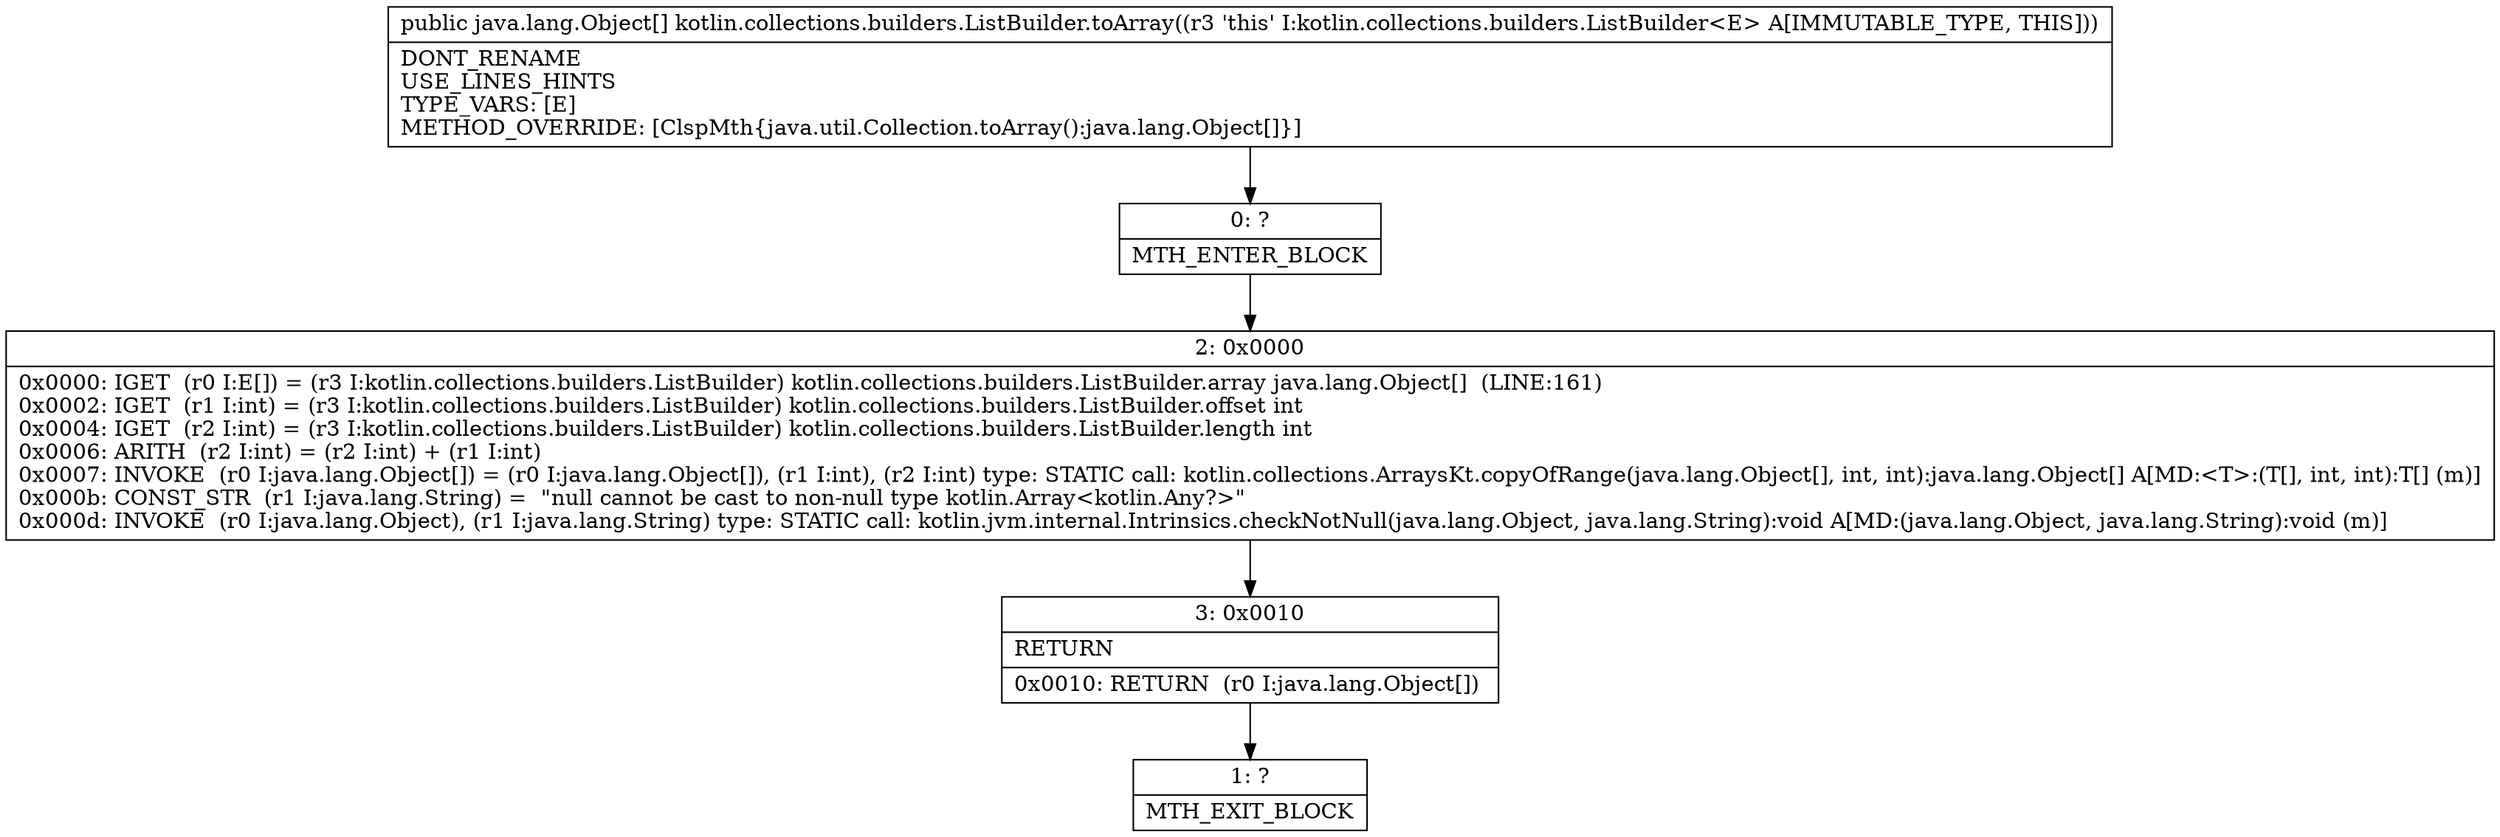 digraph "CFG forkotlin.collections.builders.ListBuilder.toArray()[Ljava\/lang\/Object;" {
Node_0 [shape=record,label="{0\:\ ?|MTH_ENTER_BLOCK\l}"];
Node_2 [shape=record,label="{2\:\ 0x0000|0x0000: IGET  (r0 I:E[]) = (r3 I:kotlin.collections.builders.ListBuilder) kotlin.collections.builders.ListBuilder.array java.lang.Object[]  (LINE:161)\l0x0002: IGET  (r1 I:int) = (r3 I:kotlin.collections.builders.ListBuilder) kotlin.collections.builders.ListBuilder.offset int \l0x0004: IGET  (r2 I:int) = (r3 I:kotlin.collections.builders.ListBuilder) kotlin.collections.builders.ListBuilder.length int \l0x0006: ARITH  (r2 I:int) = (r2 I:int) + (r1 I:int) \l0x0007: INVOKE  (r0 I:java.lang.Object[]) = (r0 I:java.lang.Object[]), (r1 I:int), (r2 I:int) type: STATIC call: kotlin.collections.ArraysKt.copyOfRange(java.lang.Object[], int, int):java.lang.Object[] A[MD:\<T\>:(T[], int, int):T[] (m)]\l0x000b: CONST_STR  (r1 I:java.lang.String) =  \"null cannot be cast to non\-null type kotlin.Array\<kotlin.Any?\>\" \l0x000d: INVOKE  (r0 I:java.lang.Object), (r1 I:java.lang.String) type: STATIC call: kotlin.jvm.internal.Intrinsics.checkNotNull(java.lang.Object, java.lang.String):void A[MD:(java.lang.Object, java.lang.String):void (m)]\l}"];
Node_3 [shape=record,label="{3\:\ 0x0010|RETURN\l|0x0010: RETURN  (r0 I:java.lang.Object[]) \l}"];
Node_1 [shape=record,label="{1\:\ ?|MTH_EXIT_BLOCK\l}"];
MethodNode[shape=record,label="{public java.lang.Object[] kotlin.collections.builders.ListBuilder.toArray((r3 'this' I:kotlin.collections.builders.ListBuilder\<E\> A[IMMUTABLE_TYPE, THIS]))  | DONT_RENAME\lUSE_LINES_HINTS\lTYPE_VARS: [E]\lMETHOD_OVERRIDE: [ClspMth\{java.util.Collection.toArray():java.lang.Object[]\}]\l}"];
MethodNode -> Node_0;Node_0 -> Node_2;
Node_2 -> Node_3;
Node_3 -> Node_1;
}

